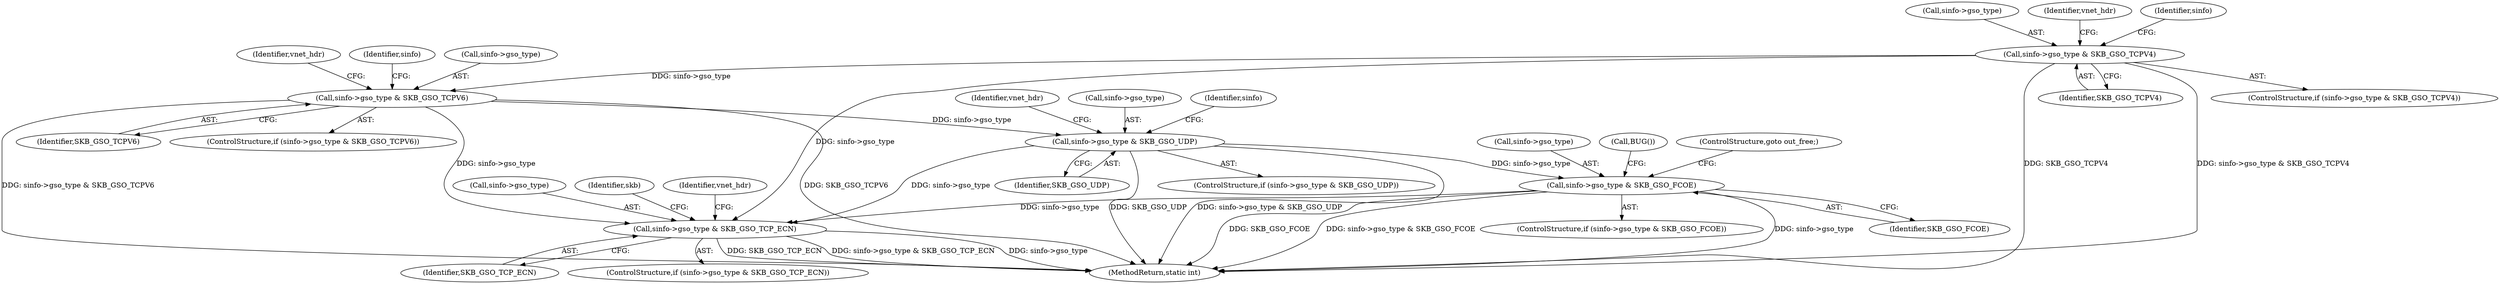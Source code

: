 digraph "0_linux_f3d3342602f8bcbf37d7c46641cb9bca7618eb1c_26@pointer" {
"1000246" [label="(Call,sinfo->gso_type & SKB_GSO_TCPV6)"];
"1000234" [label="(Call,sinfo->gso_type & SKB_GSO_TCPV4)"];
"1000258" [label="(Call,sinfo->gso_type & SKB_GSO_UDP)"];
"1000270" [label="(Call,sinfo->gso_type & SKB_GSO_FCOE)"];
"1000279" [label="(Call,sinfo->gso_type & SKB_GSO_TCP_ECN)"];
"1000246" [label="(Call,sinfo->gso_type & SKB_GSO_TCPV6)"];
"1000259" [label="(Call,sinfo->gso_type)"];
"1000272" [label="(Identifier,sinfo)"];
"1000283" [label="(Identifier,SKB_GSO_TCP_ECN)"];
"1000235" [label="(Call,sinfo->gso_type)"];
"1000265" [label="(Identifier,vnet_hdr)"];
"1000253" [label="(Identifier,vnet_hdr)"];
"1000270" [label="(Call,sinfo->gso_type & SKB_GSO_FCOE)"];
"1000258" [label="(Call,sinfo->gso_type & SKB_GSO_UDP)"];
"1000233" [label="(ControlStructure,if (sinfo->gso_type & SKB_GSO_TCPV4))"];
"1000257" [label="(ControlStructure,if (sinfo->gso_type & SKB_GSO_UDP))"];
"1000275" [label="(ControlStructure,goto out_free;)"];
"1000280" [label="(Call,sinfo->gso_type)"];
"1000260" [label="(Identifier,sinfo)"];
"1000274" [label="(Identifier,SKB_GSO_FCOE)"];
"1000298" [label="(Identifier,skb)"];
"1000271" [label="(Call,sinfo->gso_type)"];
"1000238" [label="(Identifier,SKB_GSO_TCPV4)"];
"1000241" [label="(Identifier,vnet_hdr)"];
"1000524" [label="(MethodReturn,static int)"];
"1000248" [label="(Identifier,sinfo)"];
"1000247" [label="(Call,sinfo->gso_type)"];
"1000234" [label="(Call,sinfo->gso_type & SKB_GSO_TCPV4)"];
"1000269" [label="(ControlStructure,if (sinfo->gso_type & SKB_GSO_FCOE))"];
"1000286" [label="(Identifier,vnet_hdr)"];
"1000278" [label="(ControlStructure,if (sinfo->gso_type & SKB_GSO_TCP_ECN))"];
"1000277" [label="(Call,BUG())"];
"1000279" [label="(Call,sinfo->gso_type & SKB_GSO_TCP_ECN)"];
"1000250" [label="(Identifier,SKB_GSO_TCPV6)"];
"1000245" [label="(ControlStructure,if (sinfo->gso_type & SKB_GSO_TCPV6))"];
"1000262" [label="(Identifier,SKB_GSO_UDP)"];
"1000246" -> "1000245"  [label="AST: "];
"1000246" -> "1000250"  [label="CFG: "];
"1000247" -> "1000246"  [label="AST: "];
"1000250" -> "1000246"  [label="AST: "];
"1000253" -> "1000246"  [label="CFG: "];
"1000260" -> "1000246"  [label="CFG: "];
"1000246" -> "1000524"  [label="DDG: SKB_GSO_TCPV6"];
"1000246" -> "1000524"  [label="DDG: sinfo->gso_type & SKB_GSO_TCPV6"];
"1000234" -> "1000246"  [label="DDG: sinfo->gso_type"];
"1000246" -> "1000258"  [label="DDG: sinfo->gso_type"];
"1000246" -> "1000279"  [label="DDG: sinfo->gso_type"];
"1000234" -> "1000233"  [label="AST: "];
"1000234" -> "1000238"  [label="CFG: "];
"1000235" -> "1000234"  [label="AST: "];
"1000238" -> "1000234"  [label="AST: "];
"1000241" -> "1000234"  [label="CFG: "];
"1000248" -> "1000234"  [label="CFG: "];
"1000234" -> "1000524"  [label="DDG: SKB_GSO_TCPV4"];
"1000234" -> "1000524"  [label="DDG: sinfo->gso_type & SKB_GSO_TCPV4"];
"1000234" -> "1000279"  [label="DDG: sinfo->gso_type"];
"1000258" -> "1000257"  [label="AST: "];
"1000258" -> "1000262"  [label="CFG: "];
"1000259" -> "1000258"  [label="AST: "];
"1000262" -> "1000258"  [label="AST: "];
"1000265" -> "1000258"  [label="CFG: "];
"1000272" -> "1000258"  [label="CFG: "];
"1000258" -> "1000524"  [label="DDG: sinfo->gso_type & SKB_GSO_UDP"];
"1000258" -> "1000524"  [label="DDG: SKB_GSO_UDP"];
"1000258" -> "1000270"  [label="DDG: sinfo->gso_type"];
"1000258" -> "1000279"  [label="DDG: sinfo->gso_type"];
"1000270" -> "1000269"  [label="AST: "];
"1000270" -> "1000274"  [label="CFG: "];
"1000271" -> "1000270"  [label="AST: "];
"1000274" -> "1000270"  [label="AST: "];
"1000275" -> "1000270"  [label="CFG: "];
"1000277" -> "1000270"  [label="CFG: "];
"1000270" -> "1000524"  [label="DDG: SKB_GSO_FCOE"];
"1000270" -> "1000524"  [label="DDG: sinfo->gso_type & SKB_GSO_FCOE"];
"1000270" -> "1000524"  [label="DDG: sinfo->gso_type"];
"1000270" -> "1000279"  [label="DDG: sinfo->gso_type"];
"1000279" -> "1000278"  [label="AST: "];
"1000279" -> "1000283"  [label="CFG: "];
"1000280" -> "1000279"  [label="AST: "];
"1000283" -> "1000279"  [label="AST: "];
"1000286" -> "1000279"  [label="CFG: "];
"1000298" -> "1000279"  [label="CFG: "];
"1000279" -> "1000524"  [label="DDG: sinfo->gso_type"];
"1000279" -> "1000524"  [label="DDG: SKB_GSO_TCP_ECN"];
"1000279" -> "1000524"  [label="DDG: sinfo->gso_type & SKB_GSO_TCP_ECN"];
}
